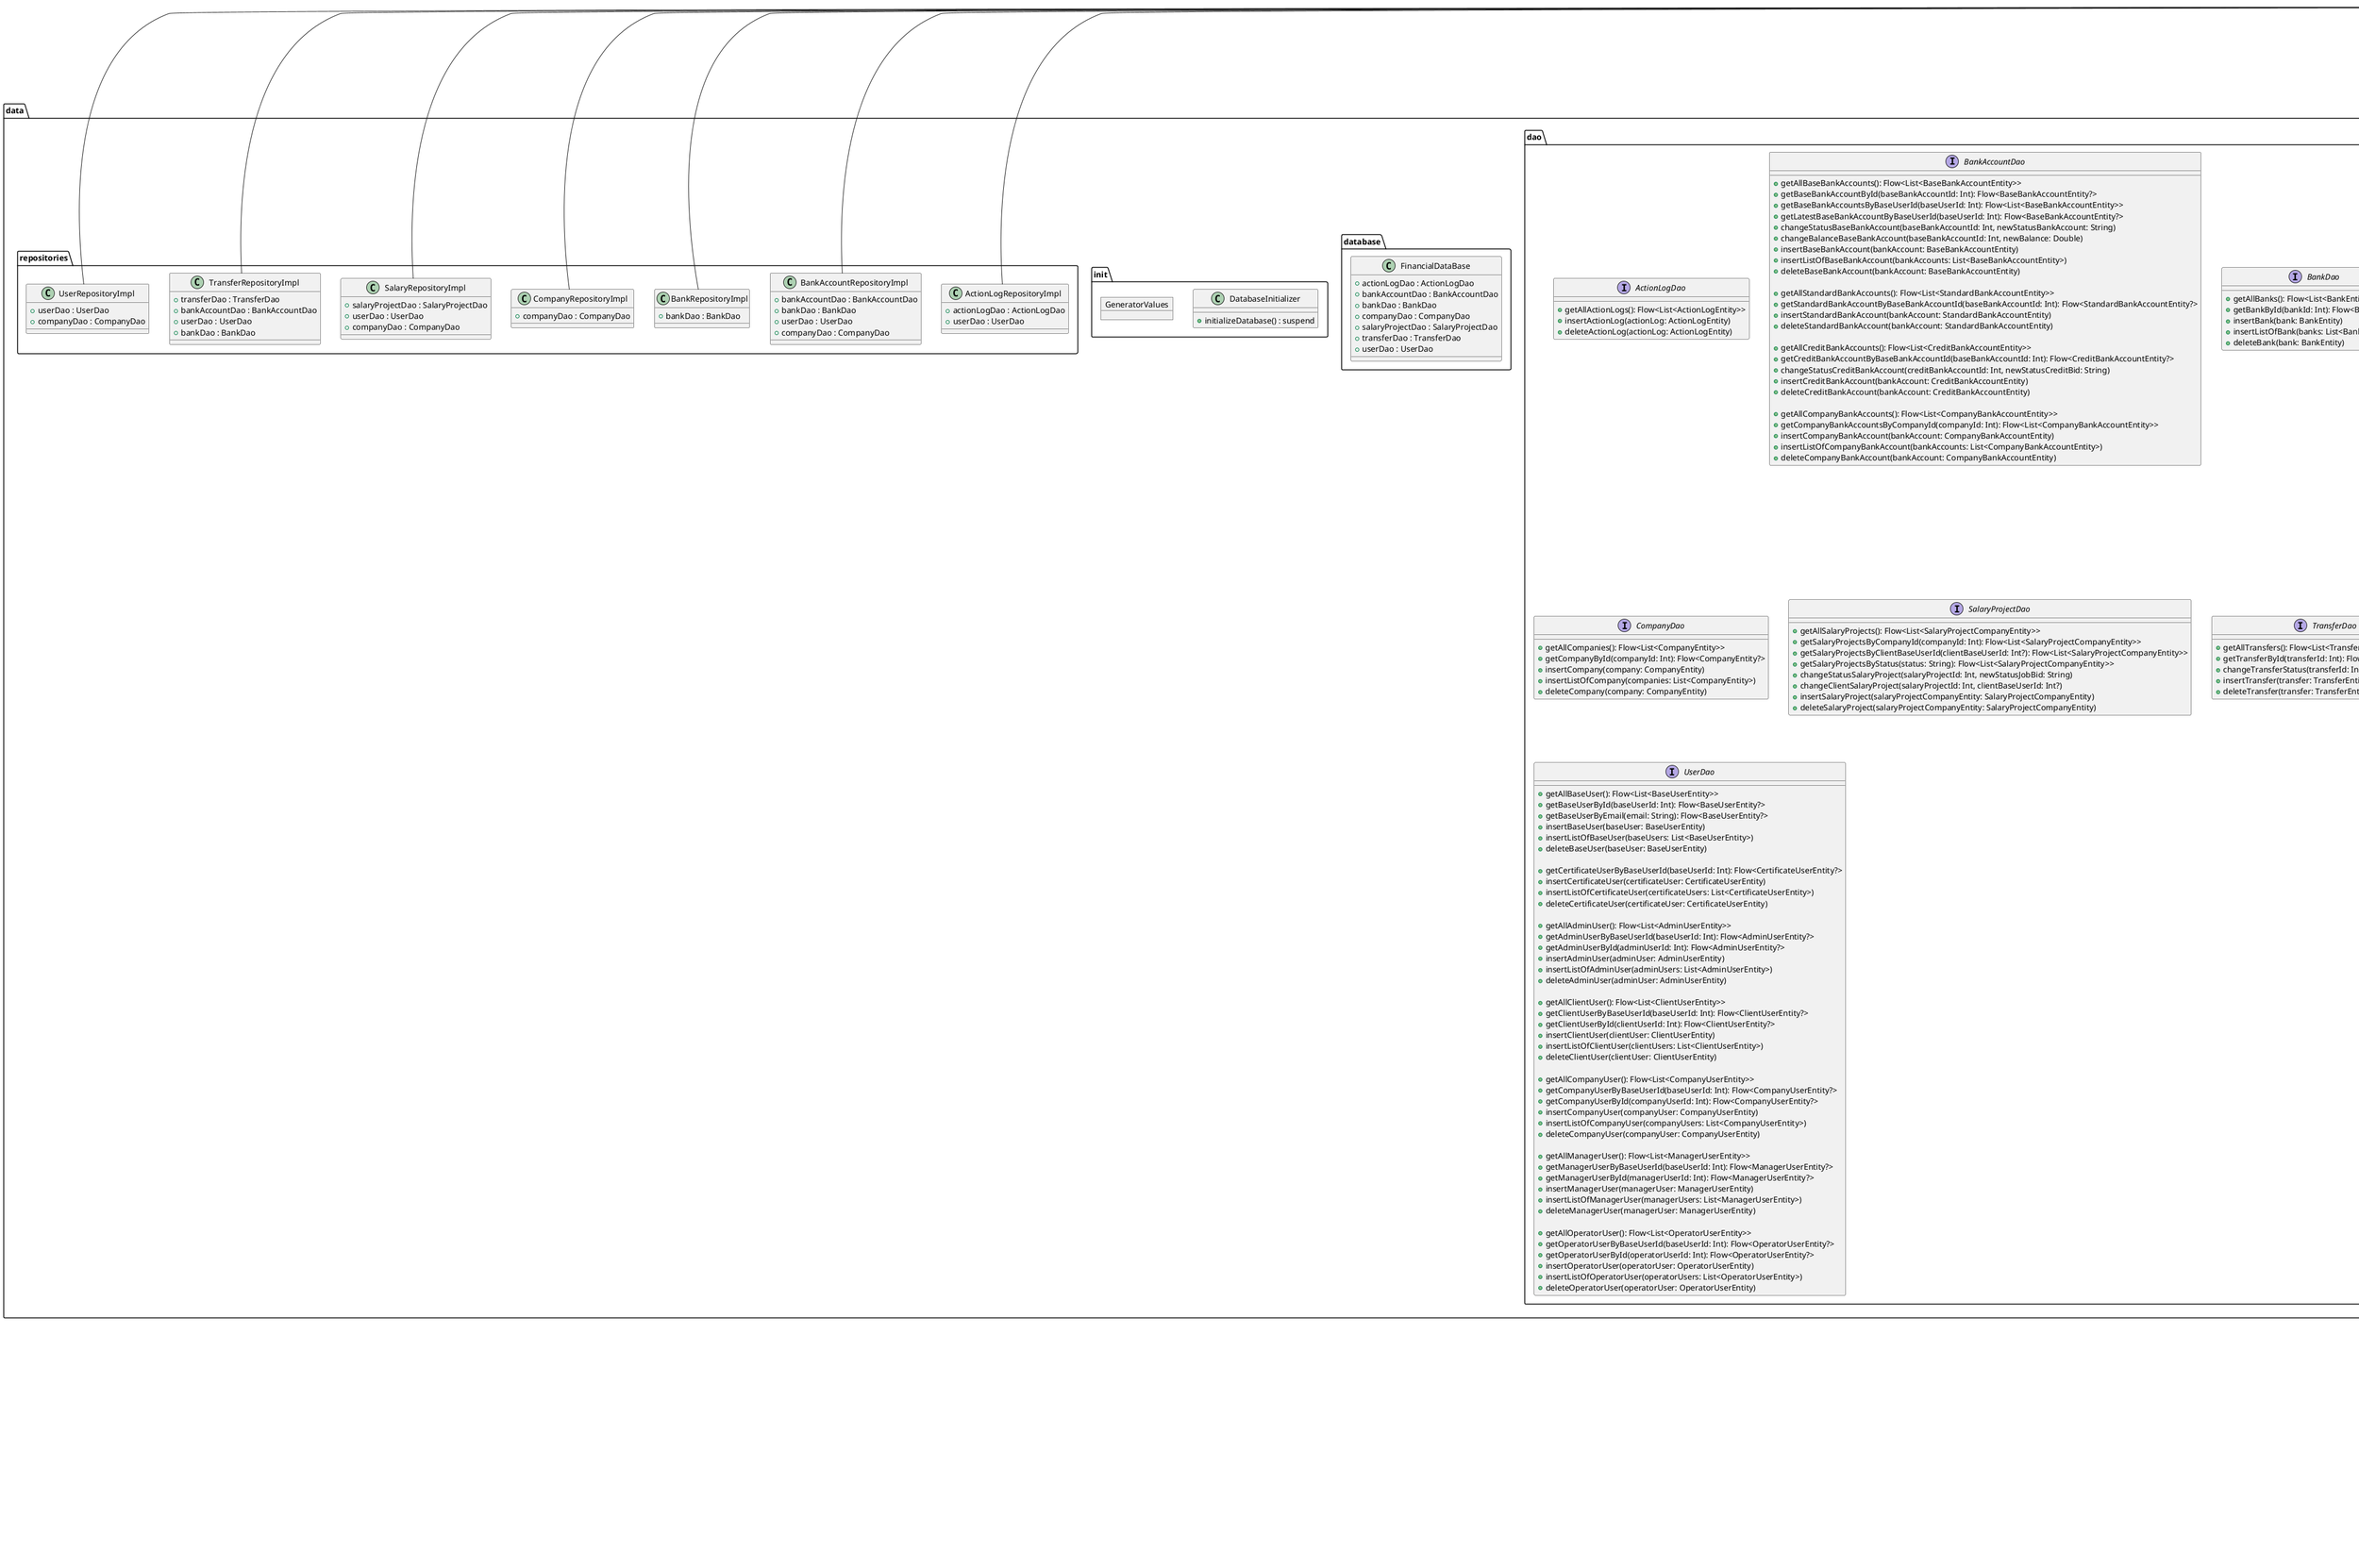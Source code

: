                                                                 @startuml

package domain {

    package models{
        interface IActionLog {
            +baseUser: BaseUser
            +actionType: ActionType
            +date: String
            +time: String
        }
        class ActionLog implements IActionLog {
            +id: Int
            +baseUser: BaseUser
            +actionType: ActionType
            +date: String
            +time: String
        }

        class Bank {
            +id: Int
            +name: String
            +bic: String
            +interestRate: Double
        }

        class BaseBankAccount {
            +id: Int
            +bank: Bank
            +baseUser: BaseUser
            +balance: Double
            +statusBankAccount: StatusBankAccount
        }

        interface IStandardBankAccount
        class StandardBankAccount implements IStandardBankAccount {
            +id: Int
            +baseBankAccount: BaseBankAccount
        }

        interface ICreditBankAccount {
            +interestRate: Double
            +countMonthsCredit: Int
            +creditLastDate: String
            +creditTotalSum: Double
            +statusCreditBid: StatusCreditBid
        }
        class CreditBankAccount implements ICreditBankAccount {
            +id: Int
            +baseBankAccount: BaseBankAccount
            +interestRate: Double
            +creditLastDate: String
            +creditTotalSum: Double
            +statusCreditBid: StatusCreditBid
            +countMonthsCredit: Int
        }

        interface ICompanyBankAccount {
            +company: Company
        }
        class CompanyBankAccount implements ICompanyBankAccount {
            +id: Int
            +baseBankAccount: BaseBankAccount
            +company: Company
        }

        class Company {
            +id: Int
            +type: String
            +name: String
            +unp: String
            +address: String
        }

        interface ISalaryProjectCompany {
            +clientBaseUser: BaseUser?
            +company: Company
            +status: StatusJobBid
            +sum: Double
            +info: String
        }
        class SalaryProjectCompany implements ISalaryProjectCompany {
            +id: Int
            +clientBaseUser: BaseUser?
            +company: Company
            +status: StatusJobBid
            +sum: Double
            +info: String
        }

        interface ITransfer {
            +fromBaseBankAccount: BaseBankAccount
            +toBaseBankAccount: BaseBankAccount
            +amount: Double
            +dateTransfer: String
            +timeTransfer: String
            +status: StatusTransfer
        }
        class Transfer implements ITransfer {
            +id: Int
            +fromBaseBankAccount: BaseBankAccount
            +toBaseBankAccount: BaseBankAccount
            +amount: Double
            +dateTransfer: String
            +timeTransfer: String
            +status: StatusTransfer
        }

        class BaseUser {
            +id: Int
            +firstName: String
            +lastName: String
            +surName: String
            +seriesPassport: String
            +numberPassport: String
            +identityNumber: String
            +phone: String
            +email: String
            +typeOfUser: TypeOfUser
        }

        class CertificateUser {
            +baseUser: BaseUser
            +id: Int
            +hashedPassword: String
        }

        class OperatorUser {
            +baseUser: BaseUser
            +operatorUserId: Int
        }

        class ManagerUser {
            +baseUser: BaseUser
            +managerUserId: Int
        }

        class CompanyUser {
            +baseUser: BaseUser
            +companyUserId: Int
            +company: Company
        }

        class ClientUser {
            +baseUser: BaseUser
            +clientUserId: Int
        }

        class AdminUser {
            +baseUser: BaseUser
            +adminUserId: Int
        }
    }

    package repositories {
        interface ActionLogRepository {
            + getAllActionLogs(): Flow<List<IActionLog>>
            + insertActionLog(actionLog: IActionLog)
            + deleteActionLog(actionLog: IActionLog)
        }

        interface BankAccountRepository {
            + getAllBaseBankAccounts(): Flow<List<BaseBankAccount>>
            + getBaseBankAccountById(baseBankAccountId: Int): Flow<BaseBankAccount?>
            + getBaseBankAccountsByBaseUserId(baseUserId: Int): Flow<List<BaseBankAccount>>
            + getLatestBaseBankAccountByBaseUserId(baseUserId: Int): Flow<BaseBankAccount?>
            + changeStatusBaseBankAccount(bankAccount: BaseBankAccount, statusBankAccount: StatusBankAccount)
            + changeBalanceBaseBankAccount(bankAccount: BaseBankAccount, balance: Double)
            + insertBaseBankAccount(bankAccount: BaseBankAccount)
            + deleteBaseBankAccount(bankAccount: BaseBankAccount)

            + getAllStandardBankAccounts(): Flow<List<IStandardBankAccount>>
            + getStandardBankAccountByBaseBankAccountId(baseBankAccountId: Int): Flow<IStandardBankAccount?>
            + getStandardBankAccountByBaseUserId(baseUserId: Int): Flow<List<IStandardBankAccount>>
            + insertStandardBankAccount(bankAccount: IStandardBankAccount)
            + deleteStandardBankAccount(bankAccount: IStandardBankAccount)

            + getAllCreditBankAccounts(): Flow<List<ICreditBankAccount>>
            + getCreditBankAccountByBaseBankAccountId(baseBankAccountId: Int): Flow<ICreditBankAccount?>
            + getCreditBankAccountByBaseUserId(baseUserId: Int): Flow<List<ICreditBankAccount>>
            + changeStatusCreditBankAccount(creditBankAccount: Int, statusCreditBid: StatusCreditBid)
            + insertCreditBankAccount(bankAccount: ICreditBankAccount)
            + deleteCreditBankAccount(bankAccount: ICreditBankAccount)

            + getAllCompanyBankAccounts(): Flow<List<ICompanyBankAccount>>
            + getCompanyBankAccountsByCompanyId(companyId: Int): Flow<List<ICompanyBankAccount>>
            + insertCompanyBankAccount(bankAccount: ICompanyBankAccount)
            + deleteCompanyBankAccount(bankAccount: ICompanyBankAccount)
        }

        interface BankRepository {
            + getAllBanks(): Flow<List<Bank>>
            + getBankById(bankId: Int): Flow<Bank?>
            + insertBank(bank: Bank)
            + insertListOfBank(banks: List<Bank>)
            + deleteBank(bank: Bank)
        }

        interface CompanyRepository {
            + getAllCompanies(): Flow<List<Company>>
            + getCompanyById(companyId: Int): Flow<Company?>
            + insertCompany(company: Company)
            + insertListOfCompany(companies: List<Company>)
            + deleteCompany(company: Company)
        }

        interface SalaryProjectRepository {
            + getAllSalaryProjects(): Flow<List<ISalaryProjectCompany>>
            + getSalaryProjectsByCompanyId(companyId: Int): Flow<List<ISalaryProjectCompany>>
            + getSalaryProjectsByClientBaseUserId(clientBaseUserId: Int?): Flow<List<ISalaryProjectCompany>>
            + getSalaryProjectsByStatus(status: StatusJobBid): Flow<List<ISalaryProjectCompany>>
            + changeClientSalaryProject(salaryProjectId: Int, clientBaseUserId: Int?)
            + changeStatusSalaryProject(salaryProjectCompany: SalaryProjectCompany, statusJobBid: StatusJobBid)
            + insertSalaryProject(salaryProjectCompany: ISalaryProjectCompany)
            + deleteSalaryProject(salaryProjectCompany: ISalaryProjectCompany)
        }

        interface TransferRepository {
            + getAllTransfers(): Flow<List<ITransfer>>
            + getTransferById(transferId: Int): Flow<ITransfer?>
            + changeStatusTransfer(transfer: Transfer, statusTransfer: StatusTransfer)
            + insertTransfer(transfer: ITransfer)
            + deleteTransfer(transfer: ITransfer)
        }

        interface UserRepository {
            + getBaseUserById(baseUserId: Int): Flow<BaseUser?>
            + getBaseUserByEmail(email: String): Flow<BaseUser?>
            + insertBaseUser(baseUser: BaseUser)
            + insertListOfBaseUser(baseUsers: List<BaseUser>)
            + deleteBaseUser(baseUser: BaseUser)

            + getCertificateUserByBaseUserId(baseUserId: Int): Flow<CertificateUser?>
            + insertCertificateUser(certificateUser: CertificateUser)
            + insertListOfCertificateUser(certificateUsers: List<CertificateUser>)
            + deleteCertificateUser(certificateUser: CertificateUser)

            + getAdminUserByBaseUserId(baseUserId: Int): Flow<AdminUser?>
            + getAdminUserById(adminUserId: Int): Flow<AdminUser?>
            + insertAdminUser(adminUser: AdminUser)
            + insertListOfAdminUser(adminUsers: List<AdminUser>)
            + deleteAdminUser(adminUser: AdminUser)

            + getClientUserByBaseUserId(baseUserId: Int): Flow<ClientUser?>
            + getClientUserById(clientUserId: Int): Flow<ClientUser?>
            + insertClientUser(clientUser: ClientUser)
            + insertListOfClientUser(clientUsers: List<ClientUser>)
            + deleteClientUser(clientUser: ClientUser)

            + getCompanyUserByBaseUserId(baseUserId: Int): Flow<CompanyUser?>
            + getCompanyUserById(companyUserId: Int): Flow<CompanyUser?>
            + insertCompanyUser(companyUser: CompanyUser)
            + insertListOfCompanyUser(companyUsers: List<CompanyUser>)
            + deleteCompanyUser(companyUser: CompanyUser)

            + getManagerUserByBaseUserId(baseUserId: Int): Flow<ManagerUser?>
            + getManagerUserById(managerUserId: Int): Flow<ManagerUser?>
            + insertManagerUser(managerUser: ManagerUser)
            + insertListOfManagerUser(managerUsers: List<ManagerUser>)
            + deleteManagerUser(managerUser: ManagerUser)

            + getOperatorUserByBaseUserId(baseUserId: Int): Flow<OperatorUser?>
            + getOperatorUserById(operatorUserId: Int): Flow<OperatorUser?>
            + insertOperatorUser(operatorUser: OperatorUser)
            + insertListOfOperatorUser(operatorUsers: List<OperatorUser>)
            + deleteOperatorUser(operatorUser: OperatorUser)
        }
    }

    package useCases {
        class GetAllActionLogsUseCase {
            - actionLogRepository: ActionLogRepository
        }

        class InsertActionLogUseCase {
            - actionLogRepository: ActionLogRepository
        }

        class ValidateLoginInputUseCase
        class ValidateRegisterInputUseCase

        class ChangeBalanceBankAccount {
            - bankAccountRepository: BankAccountRepository
        }

        class ChangeStatusBaseBankAccountUseCase {
            - bankAccountRepository: BankAccountRepository
        }

        class ChangeStatusCreditBankAccountUseCase {
            - bankAccountRepository: BankAccountRepository
        }

        class GetAllCompanyBankAccountUseCase {
            - bankAccountRepository: BankAccountRepository
        }

        class GetAllCreditBankAccountUseCase {
            - bankAccountRepository: BankAccountRepository
        }

        class GetAllStandardBankAccountUseCase {
            - bankAccountRepository: BankAccountRepository
        }

        class GetBaseBankAccountById {
            - bankAccountRepository: BankAccountRepository
        }

        class GetCompanyBankAccountsByCompanyUseCase {
            - bankAccountRepository: BankAccountRepository
        }

        class GetCreditBankAccountByBaseUserUseCase {
            - bankAccountRepository: BankAccountRepository
        }

        class GetStandardBankAccountsByBaseUserUseCase {
            - bankAccountRepository: BankAccountRepository
        }

        class InsertCreditBankAccountUseCase {
            - bankAccountRepository: BankAccountRepository
        }

        class InsertStandardBankAccountUseCase {
            - bankAccountRepository: BankAccountRepository
        }

        class GetAllBanksUseCases {
            - bankRepository: BankRepository
        }

        class ChangeClientSalaryProjectUseCase {
            - salaryProjectRepository: SalaryProjectRepository
        }

        class ChangeStatusSalaryProjectUseCase {
            - salaryProjectRepository: SalaryProjectRepository
        }

        class GetAllSalaryProjectUseCase {
            - salaryProjectRepository: SalaryProjectRepository
        }

        class GetSalaryProjectsByClientBaseUserUseCase {
            - salaryProjectRepository: SalaryProjectRepository
        }

        class GetSalaryProjectsByCompanyUseCase {
            - salaryProjectRepository: SalaryProjectRepository
        }

        class GetSalaryProjectsByStatus {
            - salaryProjectRepository: SalaryProjectRepository
        }

        class InsertSalaryProjectUseCase {
            - salaryProjectRepository: SalaryProjectRepository
        }

        class ChangeStatusTransferUseCase {
            - transferRepository: TransferRepository
        }

        class GetAllTransfersUseCase {
            - transferRepository: TransferRepository
        }

        class GetTransferById {
            - transferRepository: TransferRepository
        }

        class ValidateTransferUseCase {
            - bankAccountRepository: BankAccountRepository
        }

        class CreateTransferUseCase {
            - bankAccountRepository: BankAccountRepository
            - transferRepository: TransferRepository
        }

        class GetBaseUserUseCase {
            - userRepository: UserRepository
        }

        class GetCompanyUserByBaseUserUseCase {
            - userRepository: UserRepository
        }

        class InsertAdminUserUseCase {
            - userRepository: UserRepository
        }

        class InsertClientUserUseCase {
            - userRepository: UserRepository
        }

        class InsertCompanyUserUseCase {
            - userRepository: UserRepository
        }

        class InsertManagerUserUseCase {
            - userRepository: UserRepository
        }

        class InsertOperatorUserUseCase {
            - userRepository: UserRepository
        }

        class ValidateEmailUseCase {
            - userRepository: UserRepository
        }

        class ValidatePasswordUseCase {
            - userRepository: UserRepository
        }

        package roles{
            interface AdminUserRole {
                +GetAllActionLogsUseCase getAllActionLogsUseCase
                +GetBaseUserUseCase getBaseUserUseCase
                +InsertActionLogUseCase insertActionLogUseCase
            }

            interface ClientUserRole {
                +GetStandardBankAccountsByBaseUserUseCase getStandardBankAccountsByBaseUserUseCase
                +GetCreditBankAccountByBaseUserUseCase getCreditBankAccountByBaseUserUseCase
                +GetSalaryProjectsByClientBaseUserUseCase getSalaryProjectsByClientBaseUserUseCase
                +GetAllBanksUseCases getAllBanksUseCases
                +GetBaseUserUseCase getBaseUserUseCase
                +GetBaseBankAccountById getBaseBankAccountById
                +GetSalaryProjectsByStatus getSalaryProjectsByStatus
                +InsertActionLogUseCase insertActionLogUseCase
                +InsertCreditBankAccountUseCase insertCreditBankAccountUseCase
                +InsertStandardBankAccountUseCase insertStandardBankAccountUseCase
                +ChangeStatusBaseBankAccountUseCase changeBalanceBaseBankAccountUseCase
                +ChangeStatusBaseBankAccountUseCase changeStatusBaseBankAccountUseCase
                +ChangeClientSalaryProjectUseCase changeClientSalaryProjectUseCase
                +CreateTransferUseCase createTransferUseCase
                +ValidateTransferUseCase validateTransferUseCase
            }

            interface CompanyUserRole {
                +GetCompanyBankAccountsByCompanyUseCase getCompanyBankAccountsByCompanyUseCase
                +GetAllBanksUseCases getAllBanksUseCases
                +GetSalaryProjectsByCompanyUseCase getSalaryProjectsByCompanyUseCase
                +GetBaseUserUseCase getBaseUserUseCase
                +GetBaseBankAccountById getBaseBankAccountById
                +GetCompanyUserByBaseUserUseCase getCompanyUserByBaseUserUseCase
                +InsertActionLogUseCase insertActionLogUseCase
                +InsertSalaryProjectUseCase insertSalaryProjectUseCase
                +ChangeStatusBaseBankAccountUseCase changeStatusBaseBankAccountUseCase
                +ChangeStatusSalaryProjectUseCase changeStatusSalaryProjectUseCase
                +CreateTransferUseCase createTransferUseCase
                +ValidateTransferUseCase validateTransferUseCase
            }

            interface ManagerUserRole {
                +GetAllSalaryProjectUseCase getAllSalaryProjectUseCase
                +GetAllTransfersUseCase getAllTransfersUseCase
                +GetBaseUserUseCase getBaseUserUseCase
                +GetAllStandardBankAccountUseCase getAllStandardBankAccount
                +GetAllCreditBankAccountUseCase getAllCreditBankAccount
                +GetAllCompanyBankAccountUseCase getAllCompanyBankAccount
                +GetBaseBankAccountById getBaseBankAccountById
                +InsertActionLogUseCase insertActionLogUseCase
                +ChangeStatusBaseBankAccountUseCase changeStatusBaseBankAccountUseCase
                +ChangeStatusCreditBankAccountUseCase changeStatusCreditBankAccountUseCase
            }

            interface OperatorUserRole {
                +GetAllSalaryProjectUseCase getAllSalaryProjectUseCase
                +GetCreditBankAccountByBaseUserUseCase getCreditBankAccountByBaseUserUseCase
                +GetAllTransfersUseCase getAllTransfersUseCase
                +GetBaseUserUseCase getBaseUserUseCase
                +GetTransferById getTransferById
                +InsertActionLogUseCase insertActionLogUseCase
                +ChangeStatusSalaryProjectUseCase changeStatusSalaryProjectUseCase
                +ChangeStatusTransferUseCase changeStatusTransferUseCase
                +ChangeBalanceBankAccount changeBalanceBankAccount
            }

            interface StartUserRole {
                +GetBaseUserUseCase getBaseUserUseCase
                +InsertAdminUserUseCase insertAdminUserUseCase
                +InsertClientUserUseCase insertClientUserUseCase
                +InsertCompanyUserUseCase insertCompanyUserUseCase
                +InsertManagerUserUseCase insertManagerUserUseCase
                +InsertOperatorUserUseCase insertOperatorUserUseCase
                +ValidateEmailUseCase validateEmailUseCase
                +ValidatePasswordUseCase validatePasswordUseCase
                +ValidateRegisterInputUseCase validateRegisterInputUseCase
                +ValidateLoginInputUseCase validateLoginInputUseCase
            }

            class AdminUserUseCases implements AdminUserRole
            class ClientUserUseCases implements ClientUserRole
            class CompanyUserUseCases implements CompanyUserRole
            class ManagerUserUseCases implements ManagerUserRole
            class ManagerUserUseCases implements OperatorUserRole
            class OperatorUserUseCases implements OperatorUserRole
            class StartUserUseCases implements StartUserRole
        }
    }

    package util {
        object PasswordHasher
    }
}






package data {
    package entity {
        entity ActionLogEntity {
            +id: Int
            +baseUserId: Int
            +actionType: String
            +date: String
            +time: String
        }

        entity BankEntity {
            +id: Int
            +name: String
            +bic: String
            +interestRate: Double
        }

        entity CompanyEntity {
            +id: Int
            +type: String
            +name: String
            +unp: String
            +address: String
        }

        entity SalaryProjectCompanyEntity {
            +id: Int
            +clientBaseUserId: Int?
            +companyId: Int
            +status: String
            +sum: Double
            +info: String
        }

        entity TransferEntity {
            +id: Int
            +fromBaseBankAccountId: Int
            +toBaseBankAccountId: Int
            +amount: Double
            +dateTransfer: String
            +timeTransfer: String
            +status: String
        }

        entity BaseUserEntity {
            +id: Int
            +firstName: String
            +lastName: String
            +surName: String
            +seriesPassport: String
            +numberPassport: String
            +identityNumber: String
            +phone: String
            +email: String
            +typeOfUser: String
        }

        entity CertificateUserEntity {
            +id: Int
            +baseUserId: Int
            +hashedPassword: String
        }

        entity OperatorUserEntity {
            +id: Int
            +baseUserId: Int
        }

        entity ManagerUserEntity {
            +id: Int
            +baseUserId: Int
        }

        entity CompanyUserEntity {
            +id: Int
            +baseUserId: Int
            +companyId: Int
        }

        entity ClientUserEntity {
            +id: Int
            +baseUserId: Int
        }

        entity AdminUserEntity {
            +id: Int
            +baseUserId: Int
        }

        entity BaseBankAccountEntity {
            +id: Int
            +bankId: Int
            +baseUserId: Int
            +balance: Double
            +statusBankAccount: String
        }

        entity StandardBankAccountEntity {
            +id: Int
            +baseBankAccountId: Int
        }

        entity CreditBankAccountEntity {
            +id: Int
            +baseBankAccountId: Int
            +interestRate: Double
            +creditLastDate: String
            +creditTotalSum: Double
            +statusCreditBid: String
            +countMonthsCredit: Int
        }

        entity CompanyBankAccountEntity {
            +id: Int
            +baseBankAccountId: Int
            +companyId: Int
        }
    }


    package dao {
        interface ActionLogDao {
            +getAllActionLogs(): Flow<List<ActionLogEntity>>
            +insertActionLog(actionLog: ActionLogEntity)
            +deleteActionLog(actionLog: ActionLogEntity)
        }

        interface BankAccountDao {
            +getAllBaseBankAccounts(): Flow<List<BaseBankAccountEntity>>
            +getBaseBankAccountById(baseBankAccountId: Int): Flow<BaseBankAccountEntity?>
            +getBaseBankAccountsByBaseUserId(baseUserId: Int): Flow<List<BaseBankAccountEntity>>
            +getLatestBaseBankAccountByBaseUserId(baseUserId: Int): Flow<BaseBankAccountEntity?>
            +changeStatusBaseBankAccount(baseBankAccountId: Int, newStatusBankAccount: String)
            +changeBalanceBaseBankAccount(baseBankAccountId: Int, newBalance: Double)
            +insertBaseBankAccount(bankAccount: BaseBankAccountEntity)
            +insertListOfBaseBankAccount(bankAccounts: List<BaseBankAccountEntity>)
            +deleteBaseBankAccount(bankAccount: BaseBankAccountEntity)

            +getAllStandardBankAccounts(): Flow<List<StandardBankAccountEntity>>
            +getStandardBankAccountByBaseBankAccountId(baseBankAccountId: Int): Flow<StandardBankAccountEntity?>
            +insertStandardBankAccount(bankAccount: StandardBankAccountEntity)
            +deleteStandardBankAccount(bankAccount: StandardBankAccountEntity)

            +getAllCreditBankAccounts(): Flow<List<CreditBankAccountEntity>>
            +getCreditBankAccountByBaseBankAccountId(baseBankAccountId: Int): Flow<CreditBankAccountEntity?>
            +changeStatusCreditBankAccount(creditBankAccountId: Int, newStatusCreditBid: String)
            +insertCreditBankAccount(bankAccount: CreditBankAccountEntity)
            +deleteCreditBankAccount(bankAccount: CreditBankAccountEntity)

            +getAllCompanyBankAccounts(): Flow<List<CompanyBankAccountEntity>>
            +getCompanyBankAccountsByCompanyId(companyId: Int): Flow<List<CompanyBankAccountEntity>>
            +insertCompanyBankAccount(bankAccount: CompanyBankAccountEntity)
            +insertListOfCompanyBankAccount(bankAccounts: List<CompanyBankAccountEntity>)
            +deleteCompanyBankAccount(bankAccount: CompanyBankAccountEntity)
        }

        interface BankDao {
            +getAllBanks(): Flow<List<BankEntity>>
            +getBankById(bankId: Int): Flow<BankEntity?>
            +insertBank(bank: BankEntity)
            +insertListOfBank(banks: List<BankEntity>)
            +deleteBank(bank: BankEntity)
        }

        interface CompanyDao {
            +getAllCompanies(): Flow<List<CompanyEntity>>
            +getCompanyById(companyId: Int): Flow<CompanyEntity?>
            +insertCompany(company: CompanyEntity)
            +insertListOfCompany(companies: List<CompanyEntity>)
            +deleteCompany(company: CompanyEntity)
        }

        interface SalaryProjectDao {
            +getAllSalaryProjects(): Flow<List<SalaryProjectCompanyEntity>>
            +getSalaryProjectsByCompanyId(companyId: Int): Flow<List<SalaryProjectCompanyEntity>>
            +getSalaryProjectsByClientBaseUserId(clientBaseUserId: Int?): Flow<List<SalaryProjectCompanyEntity>>
            +getSalaryProjectsByStatus(status: String): Flow<List<SalaryProjectCompanyEntity>>
            +changeStatusSalaryProject(salaryProjectId: Int, newStatusJobBid: String)
            +changeClientSalaryProject(salaryProjectId: Int, clientBaseUserId: Int?)
            +insertSalaryProject(salaryProjectCompanyEntity: SalaryProjectCompanyEntity)
            +deleteSalaryProject(salaryProjectCompanyEntity: SalaryProjectCompanyEntity)
        }

        interface TransferDao {
            +getAllTransfers(): Flow<List<TransferEntity>>
            +getTransferById(transferId: Int): Flow<TransferEntity?>
            +changeTransferStatus(transferId: Int, newStatus: String)
            +insertTransfer(transfer: TransferEntity)
            +deleteTransfer(transfer: TransferEntity)
        }

        interface UserDao {
            +getAllBaseUser(): Flow<List<BaseUserEntity>>
            +getBaseUserById(baseUserId: Int): Flow<BaseUserEntity?>
            +getBaseUserByEmail(email: String): Flow<BaseUserEntity?>
            +insertBaseUser(baseUser: BaseUserEntity)
            +insertListOfBaseUser(baseUsers: List<BaseUserEntity>)
            +deleteBaseUser(baseUser: BaseUserEntity)

            +getCertificateUserByBaseUserId(baseUserId: Int): Flow<CertificateUserEntity?>
            +insertCertificateUser(certificateUser: CertificateUserEntity)
            +insertListOfCertificateUser(certificateUsers: List<CertificateUserEntity>)
            +deleteCertificateUser(certificateUser: CertificateUserEntity)

            +getAllAdminUser(): Flow<List<AdminUserEntity>>
            +getAdminUserByBaseUserId(baseUserId: Int): Flow<AdminUserEntity?>
            +getAdminUserById(adminUserId: Int): Flow<AdminUserEntity?>
            +insertAdminUser(adminUser: AdminUserEntity)
            +insertListOfAdminUser(adminUsers: List<AdminUserEntity>)
            +deleteAdminUser(adminUser: AdminUserEntity)

            +getAllClientUser(): Flow<List<ClientUserEntity>>
            +getClientUserByBaseUserId(baseUserId: Int): Flow<ClientUserEntity?>
            +getClientUserById(clientUserId: Int): Flow<ClientUserEntity?>
            +insertClientUser(clientUser: ClientUserEntity)
            +insertListOfClientUser(clientUsers: List<ClientUserEntity>)
            +deleteClientUser(clientUser: ClientUserEntity)

            +getAllCompanyUser(): Flow<List<CompanyUserEntity>>
            +getCompanyUserByBaseUserId(baseUserId: Int): Flow<CompanyUserEntity?>
            +getCompanyUserById(companyUserId: Int): Flow<CompanyUserEntity?>
            +insertCompanyUser(companyUser: CompanyUserEntity)
            +insertListOfCompanyUser(companyUsers: List<CompanyUserEntity>)
            +deleteCompanyUser(companyUser: CompanyUserEntity)

            +getAllManagerUser(): Flow<List<ManagerUserEntity>>
            +getManagerUserByBaseUserId(baseUserId: Int): Flow<ManagerUserEntity?>
            +getManagerUserById(managerUserId: Int): Flow<ManagerUserEntity?>
            +insertManagerUser(managerUser: ManagerUserEntity)
            +insertListOfManagerUser(managerUsers: List<ManagerUserEntity>)
            +deleteManagerUser(managerUser: ManagerUserEntity)

            +getAllOperatorUser(): Flow<List<OperatorUserEntity>>
            +getOperatorUserByBaseUserId(baseUserId: Int): Flow<OperatorUserEntity?>
            +getOperatorUserById(operatorUserId: Int): Flow<OperatorUserEntity?>
            +insertOperatorUser(operatorUser: OperatorUserEntity)
            +insertListOfOperatorUser(operatorUsers: List<OperatorUserEntity>)
            +deleteOperatorUser(operatorUser: OperatorUserEntity)
        }
    }

    package database {
        class FinancialDataBase {
            +actionLogDao : ActionLogDao
            +bankAccountDao : BankAccountDao
            +bankDao : BankDao
            +companyDao : CompanyDao
            +salaryProjectDao : SalaryProjectDao
            +transferDao : TransferDao
            +userDao : UserDao
        }
    }

    package init {
        class DatabaseInitializer {
            +initializeDatabase() : suspend
        }

        object GeneratorValues
    }

    package repositories {

        class ActionLogRepositoryImpl {
            + actionLogDao : ActionLogDao
            + userDao : UserDao
        }

        class BankAccountRepositoryImpl {
            + bankAccountDao : BankAccountDao
            + bankDao : BankDao
            + userDao : UserDao
            + companyDao : CompanyDao
        }

        class BankRepositoryImpl {
            + bankDao : BankDao
        }

        class CompanyRepositoryImpl {
            + companyDao : CompanyDao
        }

        class SalaryRepositoryImpl {
            + salaryProjectDao : SalaryProjectDao
            + userDao : UserDao
            + companyDao : CompanyDao
        }

        class TransferRepositoryImpl {
            + transferDao : TransferDao
            + bankAccountDao : BankAccountDao
            + userDao : UserDao
            + bankDao : BankDao
        }

        class UserRepositoryImpl {
            + userDao : UserDao
            + companyDao : CompanyDao
        }

        ' Зависимости от интерфейсов из пакета data
        ActionLogRepositoryImpl -|> ActionLogRepository
        BankAccountRepositoryImpl -|> BankAccountRepository
        BankRepositoryImpl -|> BankRepository
        CompanyRepositoryImpl -|> CompanyRepository
        SalaryRepositoryImpl -|> SalaryProjectRepository
        TransferRepositoryImpl -|> TransferRepository
        UserRepositoryImpl -|> UserRepository

    }
}

' Relationships
ActionLogEntity --> BaseUserEntity : baseUserId
SalaryProjectCompanyEntity --> BaseUserEntity : clientBaseUserId
SalaryProjectCompanyEntity --> CompanyEntity : companyId
TransferEntity --> BaseBankAccountEntity : fromBaseBankAccountId
TransferEntity --> BaseBankAccountEntity : toBaseBankAccountId
CertificateUserEntity --> BaseUserEntity : baseUserId
OperatorUserEntity --> BaseUserEntity : baseUserId
ManagerUserEntity --> BaseUserEntity : baseUserId
CompanyUserEntity --> BaseUserEntity : baseUserId
ClientUserEntity --> BaseUserEntity : baseUserId
AdminUserEntity --> BaseUserEntity : baseUserId
StandardBankAccountEntity --> BaseBankAccountEntity : baseBankAccountId
CreditBankAccountEntity --> BaseBankAccountEntity : baseBankAccountId
CompanyBankAccountEntity --> BaseBankAccountEntity : baseBankAccountId
CompanyBankAccountEntity --> CompanyEntity : companyId

@enduml
